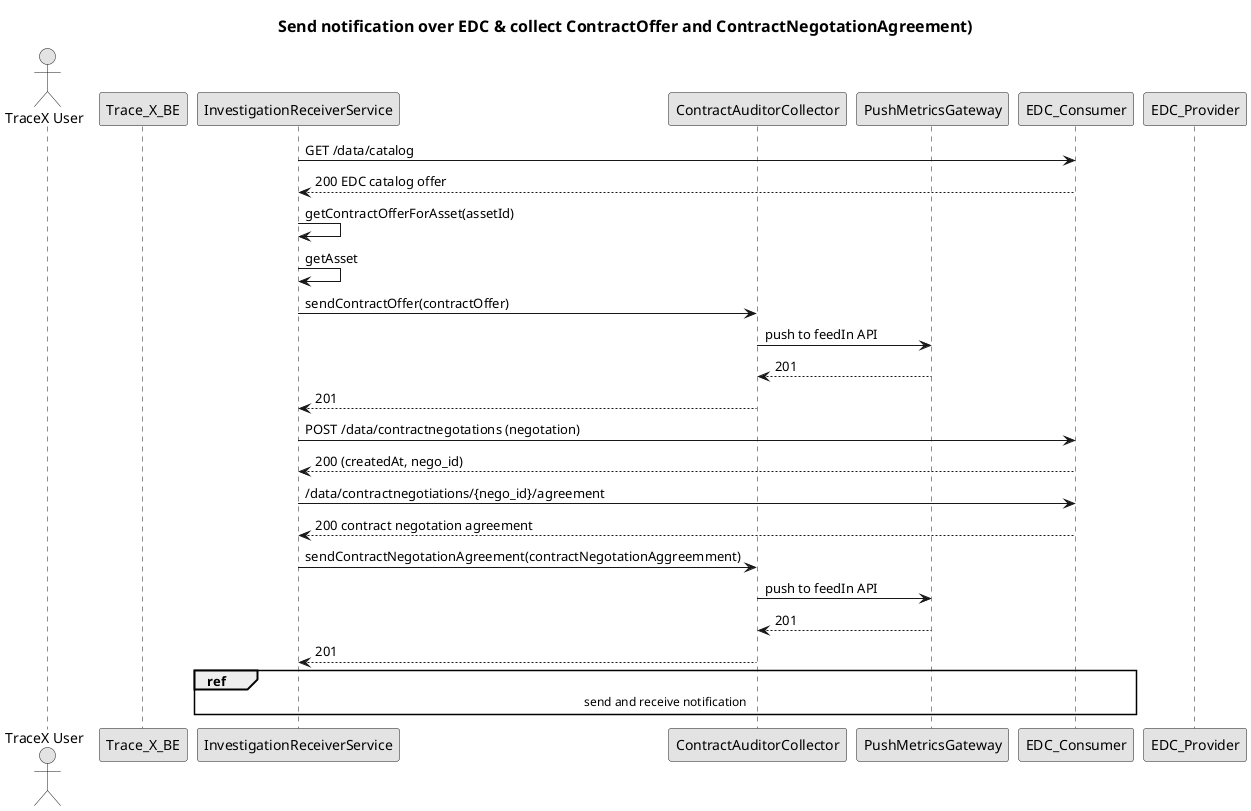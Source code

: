 @startuml
title
    ==Send notification over EDC & collect ContractOffer and ContractNegotationAgreement)
end title


skinparam monochrome true
skinparam shadowing false
skinparam spacing 50


actor "TraceX User" as TraceX_User

participant Trace_X_BE
participant InvestigationReceiverService

participant ContractAuditorCollector
participant PushMetricsGateway
participant EDC_Consumer
participant EDC_Provider



InvestigationReceiverService -> EDC_Consumer: GET /data/catalog
InvestigationReceiverService <-- EDC_Consumer: 200 EDC catalog offer
InvestigationReceiverService -> InvestigationReceiverService: getContractOfferForAsset(assetId)
InvestigationReceiverService -> InvestigationReceiverService: getAsset
InvestigationReceiverService -> ContractAuditorCollector: sendContractOffer(contractOffer)
ContractAuditorCollector -> PushMetricsGateway : push to feedIn API
ContractAuditorCollector <-- PushMetricsGateway : 201
InvestigationReceiverService <-- ContractAuditorCollector: 201
InvestigationReceiverService -> EDC_Consumer: POST /data/contractnegotations (negotation)
InvestigationReceiverService <-- EDC_Consumer: 200 (createdAt, nego_id)
InvestigationReceiverService -> EDC_Consumer: /data/contractnegotiations/{nego_id}/agreement
InvestigationReceiverService <-- EDC_Consumer: 200 contract negotation agreement
InvestigationReceiverService -> ContractAuditorCollector: sendContractNegotationAgreement(contractNegotationAggreemment)
ContractAuditorCollector -> PushMetricsGateway : push to feedIn API
ContractAuditorCollector <-- PushMetricsGateway : 201
InvestigationReceiverService <-- ContractAuditorCollector: 201
ref over InvestigationReceiverService,  EDC_Consumer : send and receive notification
@enduml
